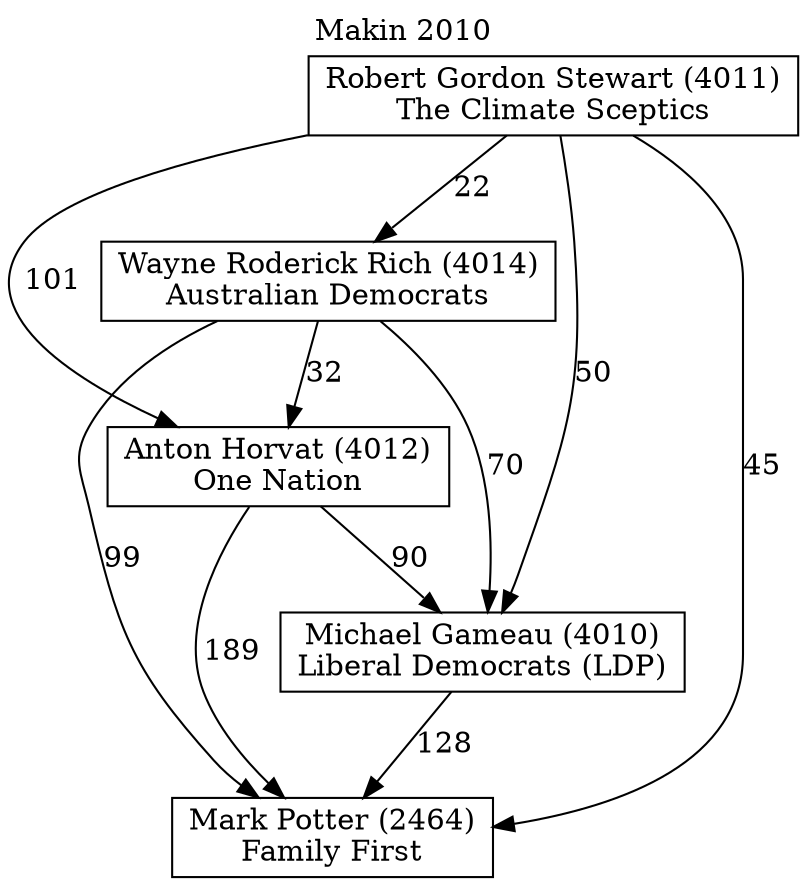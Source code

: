 // House preference flow
digraph "Mark Potter (2464)_Makin_2010" {
	graph [label="Makin 2010" labelloc=t mclimit=2]
	node [shape=box]
	"Mark Potter (2464)" [label="Mark Potter (2464)
Family First"]
	"Michael Gameau (4010)" [label="Michael Gameau (4010)
Liberal Democrats (LDP)"]
	"Anton Horvat (4012)" [label="Anton Horvat (4012)
One Nation"]
	"Wayne Roderick Rich (4014)" [label="Wayne Roderick Rich (4014)
Australian Democrats"]
	"Robert Gordon Stewart (4011)" [label="Robert Gordon Stewart (4011)
The Climate Sceptics"]
	"Michael Gameau (4010)" -> "Mark Potter (2464)" [label=128]
	"Anton Horvat (4012)" -> "Michael Gameau (4010)" [label=90]
	"Wayne Roderick Rich (4014)" -> "Anton Horvat (4012)" [label=32]
	"Robert Gordon Stewart (4011)" -> "Wayne Roderick Rich (4014)" [label=22]
	"Anton Horvat (4012)" -> "Mark Potter (2464)" [label=189]
	"Wayne Roderick Rich (4014)" -> "Mark Potter (2464)" [label=99]
	"Robert Gordon Stewart (4011)" -> "Mark Potter (2464)" [label=45]
	"Robert Gordon Stewart (4011)" -> "Anton Horvat (4012)" [label=101]
	"Wayne Roderick Rich (4014)" -> "Michael Gameau (4010)" [label=70]
	"Robert Gordon Stewart (4011)" -> "Michael Gameau (4010)" [label=50]
}
